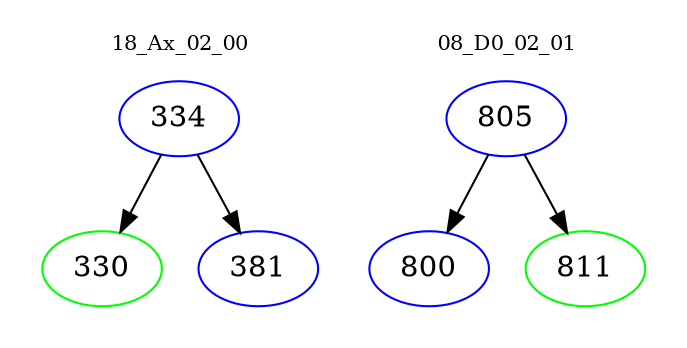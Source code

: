 digraph{
subgraph cluster_0 {
color = white
label = "18_Ax_02_00";
fontsize=10;
T0_334 [label="334", color="blue"]
T0_334 -> T0_330 [color="black"]
T0_330 [label="330", color="green"]
T0_334 -> T0_381 [color="black"]
T0_381 [label="381", color="blue"]
}
subgraph cluster_1 {
color = white
label = "08_D0_02_01";
fontsize=10;
T1_805 [label="805", color="blue"]
T1_805 -> T1_800 [color="black"]
T1_800 [label="800", color="blue"]
T1_805 -> T1_811 [color="black"]
T1_811 [label="811", color="green"]
}
}
